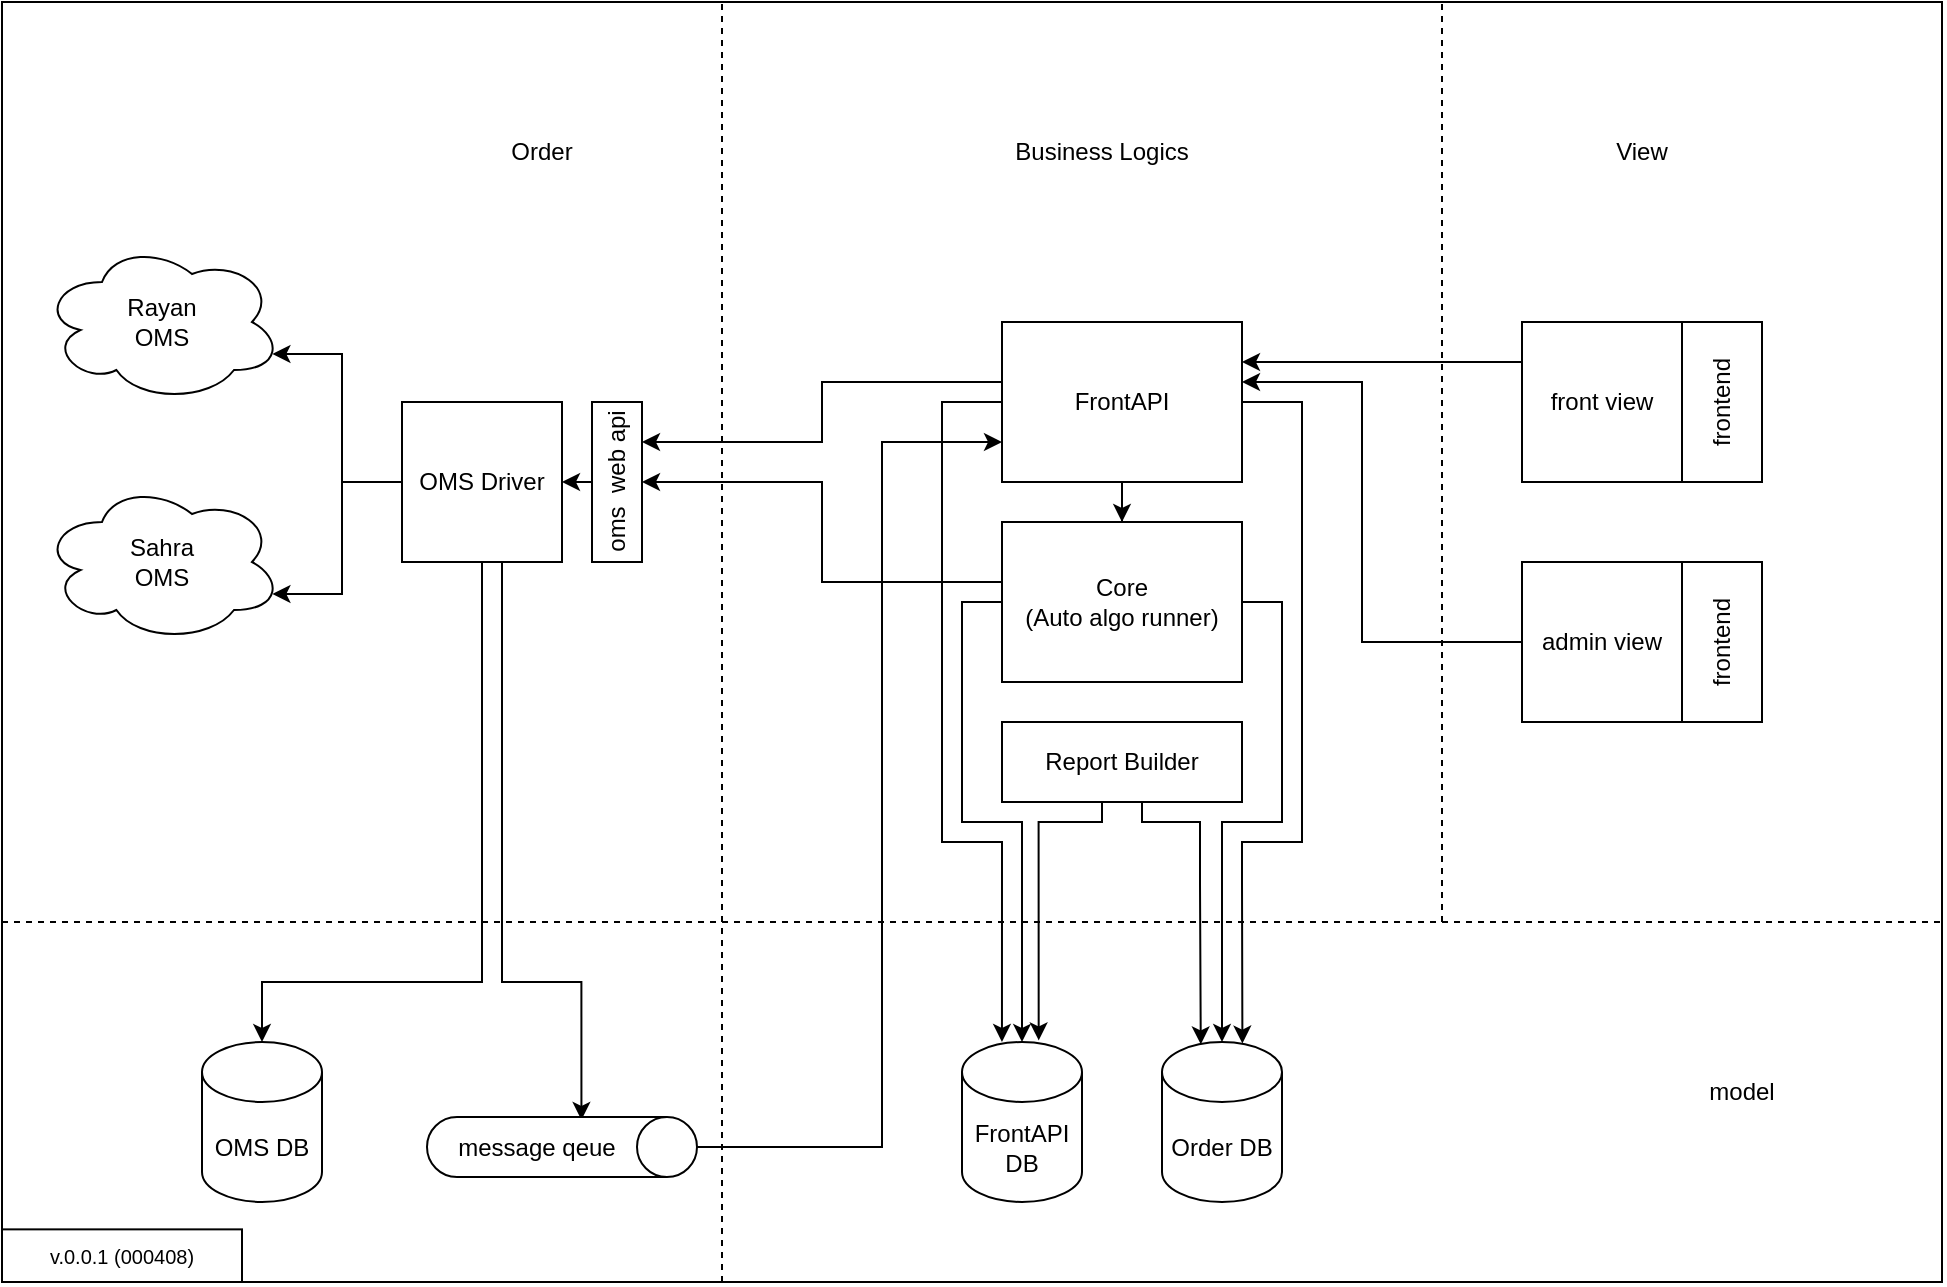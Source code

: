 <mxfile version="20.0.3" type="google"><diagram name="Page-1" id="5f0bae14-7c28-e335-631c-24af17079c00"><mxGraphModel grid="1" page="1" gridSize="10" guides="1" tooltips="1" connect="1" arrows="1" fold="1" pageScale="1" pageWidth="1100" pageHeight="850" background="none" math="0" shadow="0"><root><mxCell id="0"/><mxCell id="1" parent="0"/><mxCell id="kPCw7w4bYMYQMFbtgdRj-61" value="" style="rounded=0;whiteSpace=wrap;html=1;" vertex="1" parent="1"><mxGeometry width="970" height="640" as="geometry"/></mxCell><mxCell id="kPCw7w4bYMYQMFbtgdRj-6" value="" style="group" connectable="0" vertex="1" parent="1"><mxGeometry x="760" y="280" width="120" height="80" as="geometry"/></mxCell><mxCell id="kPCw7w4bYMYQMFbtgdRj-3" value="admin view" style="rounded=0;whiteSpace=wrap;html=1;" vertex="1" parent="kPCw7w4bYMYQMFbtgdRj-6"><mxGeometry width="80" height="80" as="geometry"/></mxCell><mxCell id="kPCw7w4bYMYQMFbtgdRj-5" value="frontend" style="rounded=0;whiteSpace=wrap;html=1;horizontal=0;" vertex="1" parent="kPCw7w4bYMYQMFbtgdRj-6"><mxGeometry x="80" width="40" height="80" as="geometry"/></mxCell><mxCell id="kPCw7w4bYMYQMFbtgdRj-7" value="" style="group" connectable="0" vertex="1" parent="1"><mxGeometry x="760" y="160" width="120" height="80" as="geometry"/></mxCell><mxCell id="kPCw7w4bYMYQMFbtgdRj-1" value="frontend" style="rounded=0;whiteSpace=wrap;html=1;horizontal=0;" vertex="1" parent="kPCw7w4bYMYQMFbtgdRj-7"><mxGeometry x="80" width="40" height="80" as="geometry"/></mxCell><mxCell id="kPCw7w4bYMYQMFbtgdRj-2" value="front view" style="rounded=0;whiteSpace=wrap;html=1;" vertex="1" parent="kPCw7w4bYMYQMFbtgdRj-7"><mxGeometry width="80" height="80" as="geometry"/></mxCell><mxCell id="kPCw7w4bYMYQMFbtgdRj-34" style="edgeStyle=orthogonalEdgeStyle;rounded=0;orthogonalLoop=1;jettySize=auto;html=1;entryX=0.67;entryY=0.01;entryDx=0;entryDy=0;entryPerimeter=0;" edge="1" parent="1" source="kPCw7w4bYMYQMFbtgdRj-8" target="kPCw7w4bYMYQMFbtgdRj-12"><mxGeometry relative="1" as="geometry"><Array as="points"><mxPoint x="650" y="200"/><mxPoint x="650" y="420"/><mxPoint x="620" y="420"/><mxPoint x="620" y="440"/><mxPoint x="620" y="440"/></Array></mxGeometry></mxCell><mxCell id="kPCw7w4bYMYQMFbtgdRj-39" style="edgeStyle=orthogonalEdgeStyle;rounded=0;orthogonalLoop=1;jettySize=auto;html=1;entryX=0.333;entryY=0;entryDx=0;entryDy=0;entryPerimeter=0;" edge="1" parent="1" source="kPCw7w4bYMYQMFbtgdRj-8" target="kPCw7w4bYMYQMFbtgdRj-28"><mxGeometry relative="1" as="geometry"><Array as="points"><mxPoint x="470" y="200"/><mxPoint x="470" y="420"/><mxPoint x="500" y="420"/></Array></mxGeometry></mxCell><mxCell id="kPCw7w4bYMYQMFbtgdRj-51" value="" style="edgeStyle=orthogonalEdgeStyle;rounded=0;orthogonalLoop=1;jettySize=auto;html=1;" edge="1" parent="1" source="kPCw7w4bYMYQMFbtgdRj-8" target="kPCw7w4bYMYQMFbtgdRj-11"><mxGeometry relative="1" as="geometry"/></mxCell><mxCell id="kPCw7w4bYMYQMFbtgdRj-57" style="edgeStyle=orthogonalEdgeStyle;rounded=0;orthogonalLoop=1;jettySize=auto;html=1;entryX=1;entryY=0.25;entryDx=0;entryDy=0;" edge="1" parent="1" source="kPCw7w4bYMYQMFbtgdRj-8" target="kPCw7w4bYMYQMFbtgdRj-56"><mxGeometry relative="1" as="geometry"><Array as="points"><mxPoint x="410" y="190"/><mxPoint x="410" y="220"/></Array></mxGeometry></mxCell><mxCell id="kPCw7w4bYMYQMFbtgdRj-8" value="FrontAPI" style="rounded=0;whiteSpace=wrap;html=1;rotation=0;" vertex="1" parent="1"><mxGeometry x="500" y="160" width="120" height="80" as="geometry"/></mxCell><mxCell id="kPCw7w4bYMYQMFbtgdRj-35" style="edgeStyle=orthogonalEdgeStyle;rounded=0;orthogonalLoop=1;jettySize=auto;html=1;entryX=0.5;entryY=0;entryDx=0;entryDy=0;entryPerimeter=0;" edge="1" parent="1" source="kPCw7w4bYMYQMFbtgdRj-11" target="kPCw7w4bYMYQMFbtgdRj-12"><mxGeometry relative="1" as="geometry"><Array as="points"><mxPoint x="640" y="300"/><mxPoint x="640" y="410"/><mxPoint x="610" y="410"/></Array></mxGeometry></mxCell><mxCell id="kPCw7w4bYMYQMFbtgdRj-38" style="edgeStyle=orthogonalEdgeStyle;rounded=0;orthogonalLoop=1;jettySize=auto;html=1;entryX=0.5;entryY=0;entryDx=0;entryDy=0;entryPerimeter=0;" edge="1" parent="1" source="kPCw7w4bYMYQMFbtgdRj-11" target="kPCw7w4bYMYQMFbtgdRj-28"><mxGeometry relative="1" as="geometry"><Array as="points"><mxPoint x="480" y="300"/><mxPoint x="480" y="410"/><mxPoint x="510" y="410"/></Array></mxGeometry></mxCell><mxCell id="kPCw7w4bYMYQMFbtgdRj-58" style="edgeStyle=orthogonalEdgeStyle;rounded=0;orthogonalLoop=1;jettySize=auto;html=1;entryX=1;entryY=0.5;entryDx=0;entryDy=0;" edge="1" parent="1" source="kPCw7w4bYMYQMFbtgdRj-11" target="kPCw7w4bYMYQMFbtgdRj-56"><mxGeometry relative="1" as="geometry"><Array as="points"><mxPoint x="410" y="290"/><mxPoint x="410" y="240"/></Array></mxGeometry></mxCell><mxCell id="kPCw7w4bYMYQMFbtgdRj-11" value="Core&lt;br&gt;(Auto algo runner)" style="rounded=0;whiteSpace=wrap;html=1;rotation=0;" vertex="1" parent="1"><mxGeometry x="500" y="260" width="120" height="80" as="geometry"/></mxCell><mxCell id="kPCw7w4bYMYQMFbtgdRj-12" value="Order DB" style="shape=cylinder3;whiteSpace=wrap;html=1;boundedLbl=1;backgroundOutline=1;size=15;" vertex="1" parent="1"><mxGeometry x="580" y="520" width="60" height="80" as="geometry"/></mxCell><mxCell id="kPCw7w4bYMYQMFbtgdRj-13" value="" style="endArrow=none;dashed=1;html=1;rounded=0;" edge="1" parent="1"><mxGeometry width="50" height="50" relative="1" as="geometry"><mxPoint x="720" y="460" as="sourcePoint"/><mxPoint x="720" as="targetPoint"/></mxGeometry></mxCell><mxCell id="kPCw7w4bYMYQMFbtgdRj-14" value="" style="endArrow=none;dashed=1;html=1;rounded=0;" edge="1" parent="1"><mxGeometry width="50" height="50" relative="1" as="geometry"><mxPoint x="360" y="640" as="sourcePoint"/><mxPoint x="360" as="targetPoint"/></mxGeometry></mxCell><mxCell id="kPCw7w4bYMYQMFbtgdRj-20" style="edgeStyle=orthogonalEdgeStyle;rounded=0;orthogonalLoop=1;jettySize=auto;html=1;entryX=0.96;entryY=0.7;entryDx=0;entryDy=0;entryPerimeter=0;" edge="1" parent="1" source="kPCw7w4bYMYQMFbtgdRj-16" target="kPCw7w4bYMYQMFbtgdRj-17"><mxGeometry relative="1" as="geometry"/></mxCell><mxCell id="kPCw7w4bYMYQMFbtgdRj-21" style="edgeStyle=orthogonalEdgeStyle;rounded=0;orthogonalLoop=1;jettySize=auto;html=1;entryX=0.96;entryY=0.7;entryDx=0;entryDy=0;entryPerimeter=0;" edge="1" parent="1" source="kPCw7w4bYMYQMFbtgdRj-16" target="kPCw7w4bYMYQMFbtgdRj-19"><mxGeometry relative="1" as="geometry"><mxPoint x="135.2" y="296" as="targetPoint"/><Array as="points"><mxPoint x="170" y="240"/><mxPoint x="170" y="296"/></Array></mxGeometry></mxCell><mxCell id="kPCw7w4bYMYQMFbtgdRj-47" style="edgeStyle=orthogonalEdgeStyle;rounded=0;orthogonalLoop=1;jettySize=auto;html=1;entryX=0.5;entryY=0;entryDx=0;entryDy=0;entryPerimeter=0;" edge="1" parent="1" source="kPCw7w4bYMYQMFbtgdRj-16" target="kPCw7w4bYMYQMFbtgdRj-43"><mxGeometry relative="1" as="geometry"><Array as="points"><mxPoint x="240" y="490"/><mxPoint x="130" y="490"/></Array></mxGeometry></mxCell><mxCell id="kPCw7w4bYMYQMFbtgdRj-54" style="edgeStyle=orthogonalEdgeStyle;rounded=0;orthogonalLoop=1;jettySize=auto;html=1;entryX=0.05;entryY=0.428;entryDx=0;entryDy=0;entryPerimeter=0;" edge="1" parent="1" source="kPCw7w4bYMYQMFbtgdRj-16" target="kPCw7w4bYMYQMFbtgdRj-53"><mxGeometry relative="1" as="geometry"><mxPoint x="170" y="500" as="targetPoint"/><Array as="points"><mxPoint x="250" y="490"/><mxPoint x="290" y="490"/></Array></mxGeometry></mxCell><mxCell id="kPCw7w4bYMYQMFbtgdRj-16" value="OMS Driver" style="rounded=0;whiteSpace=wrap;html=1;" vertex="1" parent="1"><mxGeometry x="200" y="200" width="80" height="80" as="geometry"/></mxCell><mxCell id="kPCw7w4bYMYQMFbtgdRj-17" value="Rayan&lt;br&gt;OMS" style="ellipse;shape=cloud;whiteSpace=wrap;html=1;" vertex="1" parent="1"><mxGeometry x="20" y="120" width="120" height="80" as="geometry"/></mxCell><mxCell id="kPCw7w4bYMYQMFbtgdRj-19" value="Sahra&lt;br&gt;OMS" style="ellipse;shape=cloud;whiteSpace=wrap;html=1;" vertex="1" parent="1"><mxGeometry x="20" y="240" width="120" height="80" as="geometry"/></mxCell><mxCell id="kPCw7w4bYMYQMFbtgdRj-24" value="Business Logics" style="text;html=1;strokeColor=none;fillColor=none;align=center;verticalAlign=middle;whiteSpace=wrap;rounded=0;" vertex="1" parent="1"><mxGeometry x="500" y="60" width="100" height="30" as="geometry"/></mxCell><mxCell id="kPCw7w4bYMYQMFbtgdRj-25" value="View" style="text;html=1;strokeColor=none;fillColor=none;align=center;verticalAlign=middle;whiteSpace=wrap;rounded=0;" vertex="1" parent="1"><mxGeometry x="770" y="60" width="100" height="30" as="geometry"/></mxCell><mxCell id="kPCw7w4bYMYQMFbtgdRj-26" value="Order" style="text;html=1;strokeColor=none;fillColor=none;align=center;verticalAlign=middle;whiteSpace=wrap;rounded=0;" vertex="1" parent="1"><mxGeometry x="220" y="60" width="100" height="30" as="geometry"/></mxCell><mxCell id="kPCw7w4bYMYQMFbtgdRj-36" style="edgeStyle=orthogonalEdgeStyle;rounded=0;orthogonalLoop=1;jettySize=auto;html=1;entryX=0.323;entryY=0.015;entryDx=0;entryDy=0;entryPerimeter=0;" edge="1" parent="1" source="kPCw7w4bYMYQMFbtgdRj-27" target="kPCw7w4bYMYQMFbtgdRj-12"><mxGeometry relative="1" as="geometry"><Array as="points"><mxPoint x="570" y="410"/><mxPoint x="599" y="410"/><mxPoint x="599" y="441"/></Array></mxGeometry></mxCell><mxCell id="kPCw7w4bYMYQMFbtgdRj-37" style="edgeStyle=orthogonalEdgeStyle;rounded=0;orthogonalLoop=1;jettySize=auto;html=1;entryX=0.639;entryY=-0.01;entryDx=0;entryDy=0;entryPerimeter=0;" edge="1" parent="1" source="kPCw7w4bYMYQMFbtgdRj-27" target="kPCw7w4bYMYQMFbtgdRj-28"><mxGeometry relative="1" as="geometry"><mxPoint x="520" y="440" as="targetPoint"/><Array as="points"><mxPoint x="550" y="410"/><mxPoint x="518" y="410"/></Array></mxGeometry></mxCell><mxCell id="kPCw7w4bYMYQMFbtgdRj-27" value="Report Builder" style="rounded=0;whiteSpace=wrap;html=1;" vertex="1" parent="1"><mxGeometry x="500" y="360" width="120" height="40" as="geometry"/></mxCell><mxCell id="kPCw7w4bYMYQMFbtgdRj-28" value="FrontAPI DB" style="shape=cylinder3;whiteSpace=wrap;html=1;boundedLbl=1;backgroundOutline=1;size=15;" vertex="1" parent="1"><mxGeometry x="480" y="520" width="60" height="80" as="geometry"/></mxCell><mxCell id="kPCw7w4bYMYQMFbtgdRj-41" style="edgeStyle=orthogonalEdgeStyle;rounded=0;orthogonalLoop=1;jettySize=auto;html=1;entryX=1;entryY=0.25;entryDx=0;entryDy=0;" edge="1" parent="1" source="kPCw7w4bYMYQMFbtgdRj-2" target="kPCw7w4bYMYQMFbtgdRj-8"><mxGeometry relative="1" as="geometry"><mxPoint x="620" y="90" as="targetPoint"/><Array as="points"><mxPoint x="720" y="180"/><mxPoint x="720" y="180"/></Array></mxGeometry></mxCell><mxCell id="kPCw7w4bYMYQMFbtgdRj-42" style="edgeStyle=orthogonalEdgeStyle;rounded=0;orthogonalLoop=1;jettySize=auto;html=1;" edge="1" parent="1" source="kPCw7w4bYMYQMFbtgdRj-3" target="kPCw7w4bYMYQMFbtgdRj-8"><mxGeometry relative="1" as="geometry"><Array as="points"><mxPoint x="680" y="320"/><mxPoint x="680" y="190"/></Array></mxGeometry></mxCell><mxCell id="kPCw7w4bYMYQMFbtgdRj-43" value="OMS DB" style="shape=cylinder3;whiteSpace=wrap;html=1;boundedLbl=1;backgroundOutline=1;size=15;" vertex="1" parent="1"><mxGeometry x="100" y="520" width="60" height="80" as="geometry"/></mxCell><mxCell id="kPCw7w4bYMYQMFbtgdRj-48" value="" style="endArrow=none;dashed=1;html=1;rounded=0;" edge="1" parent="1"><mxGeometry width="50" height="50" relative="1" as="geometry"><mxPoint y="460" as="sourcePoint"/><mxPoint x="970" y="460" as="targetPoint"/></mxGeometry></mxCell><mxCell id="kPCw7w4bYMYQMFbtgdRj-49" value="model" style="text;html=1;strokeColor=none;fillColor=none;align=center;verticalAlign=middle;whiteSpace=wrap;rounded=0;" vertex="1" parent="1"><mxGeometry x="840" y="530" width="60" height="30" as="geometry"/></mxCell><mxCell id="kPCw7w4bYMYQMFbtgdRj-64" style="edgeStyle=orthogonalEdgeStyle;rounded=0;orthogonalLoop=1;jettySize=auto;html=1;entryX=0;entryY=0.75;entryDx=0;entryDy=0;" edge="1" parent="1" source="kPCw7w4bYMYQMFbtgdRj-53" target="kPCw7w4bYMYQMFbtgdRj-8"><mxGeometry relative="1" as="geometry"><Array as="points"><mxPoint x="440" y="573"/><mxPoint x="440" y="220"/></Array></mxGeometry></mxCell><mxCell id="kPCw7w4bYMYQMFbtgdRj-53" value="message qeue" style="shape=cylinder3;whiteSpace=wrap;html=1;boundedLbl=1;backgroundOutline=1;size=15;rotation=90;horizontal=0;" vertex="1" parent="1"><mxGeometry x="265" y="505" width="30" height="135" as="geometry"/></mxCell><mxCell id="kPCw7w4bYMYQMFbtgdRj-60" style="edgeStyle=orthogonalEdgeStyle;rounded=0;orthogonalLoop=1;jettySize=auto;html=1;entryX=1;entryY=0.5;entryDx=0;entryDy=0;" edge="1" parent="1" source="kPCw7w4bYMYQMFbtgdRj-56" target="kPCw7w4bYMYQMFbtgdRj-16"><mxGeometry relative="1" as="geometry"><Array as="points"><mxPoint x="280" y="240"/><mxPoint x="280" y="240"/></Array></mxGeometry></mxCell><mxCell id="kPCw7w4bYMYQMFbtgdRj-56" value="oms&amp;nbsp; web api" style="rounded=0;whiteSpace=wrap;html=1;horizontal=0;" vertex="1" parent="1"><mxGeometry x="295" y="200" width="25" height="80" as="geometry"/></mxCell><mxCell id="kPCw7w4bYMYQMFbtgdRj-62" value="&lt;font style=&quot;font-size: 10px;&quot;&gt;v.0.0.1 (000408)&lt;/font&gt;" style="rounded=0;whiteSpace=wrap;html=1;fontSize=8;" vertex="1" parent="1"><mxGeometry y="613.684" width="120" height="26.316" as="geometry"/></mxCell></root></mxGraphModel></diagram></mxfile>